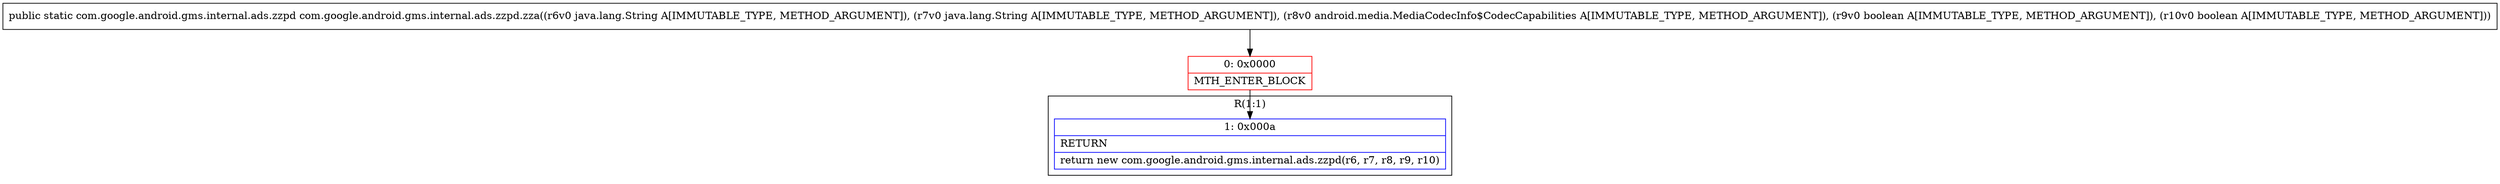 digraph "CFG forcom.google.android.gms.internal.ads.zzpd.zza(Ljava\/lang\/String;Ljava\/lang\/String;Landroid\/media\/MediaCodecInfo$CodecCapabilities;ZZ)Lcom\/google\/android\/gms\/internal\/ads\/zzpd;" {
subgraph cluster_Region_1883180815 {
label = "R(1:1)";
node [shape=record,color=blue];
Node_1 [shape=record,label="{1\:\ 0x000a|RETURN\l|return new com.google.android.gms.internal.ads.zzpd(r6, r7, r8, r9, r10)\l}"];
}
Node_0 [shape=record,color=red,label="{0\:\ 0x0000|MTH_ENTER_BLOCK\l}"];
MethodNode[shape=record,label="{public static com.google.android.gms.internal.ads.zzpd com.google.android.gms.internal.ads.zzpd.zza((r6v0 java.lang.String A[IMMUTABLE_TYPE, METHOD_ARGUMENT]), (r7v0 java.lang.String A[IMMUTABLE_TYPE, METHOD_ARGUMENT]), (r8v0 android.media.MediaCodecInfo$CodecCapabilities A[IMMUTABLE_TYPE, METHOD_ARGUMENT]), (r9v0 boolean A[IMMUTABLE_TYPE, METHOD_ARGUMENT]), (r10v0 boolean A[IMMUTABLE_TYPE, METHOD_ARGUMENT])) }"];
MethodNode -> Node_0;
Node_0 -> Node_1;
}

